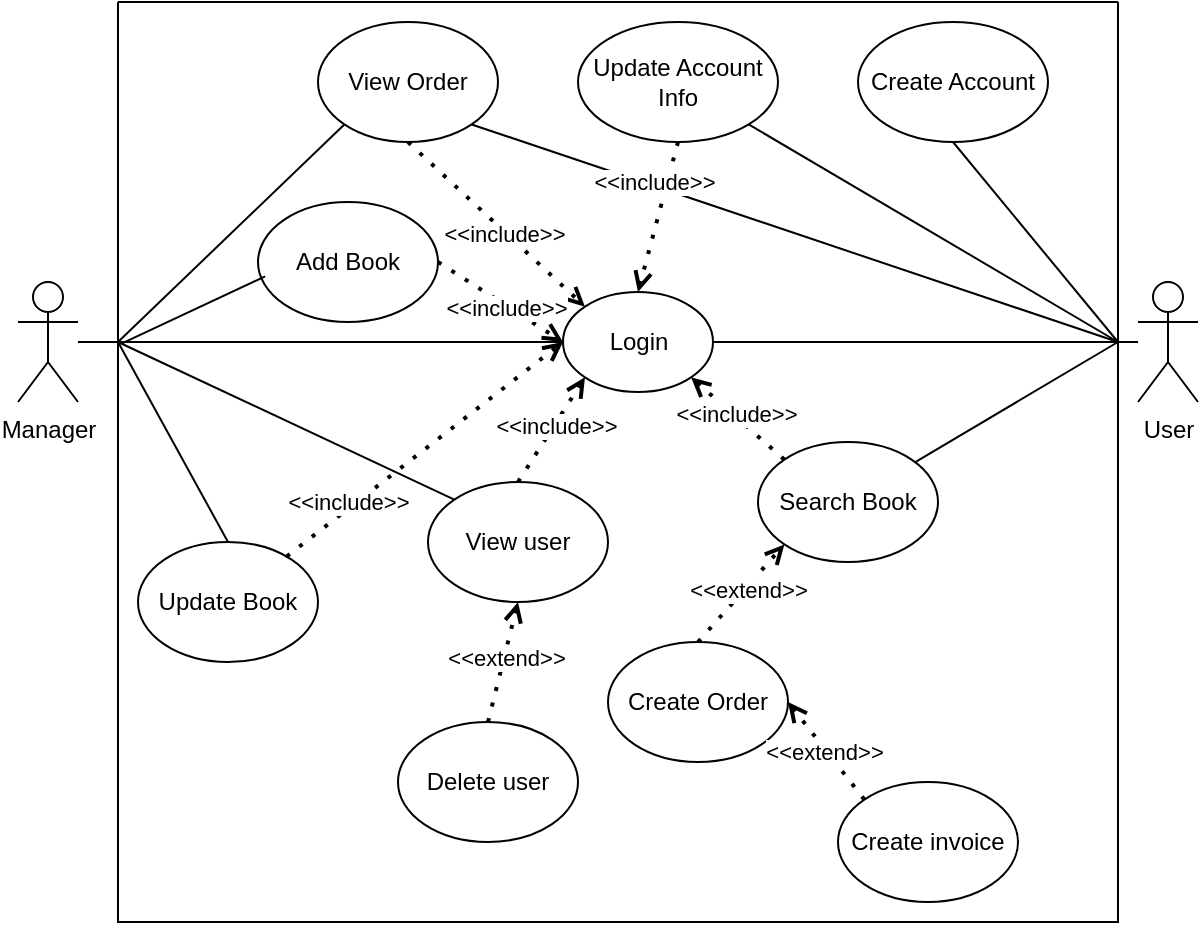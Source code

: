 <mxfile version="24.7.5">
  <diagram name="Page-1" id="2KRLVa3J6v_cJWlkK8fW">
    <mxGraphModel dx="1042" dy="577" grid="1" gridSize="10" guides="1" tooltips="1" connect="1" arrows="1" fold="1" page="1" pageScale="1" pageWidth="850" pageHeight="1100" math="0" shadow="0">
      <root>
        <mxCell id="0" />
        <mxCell id="1" parent="0" />
        <mxCell id="xT_YbA5dNsoeyGNyo72m-1" value="Manager" style="shape=umlActor;verticalLabelPosition=bottom;verticalAlign=top;html=1;outlineConnect=0;" vertex="1" parent="1">
          <mxGeometry x="130" y="240" width="30" height="60" as="geometry" />
        </mxCell>
        <mxCell id="xT_YbA5dNsoeyGNyo72m-2" value="User" style="shape=umlActor;verticalLabelPosition=bottom;verticalAlign=top;html=1;outlineConnect=0;" vertex="1" parent="1">
          <mxGeometry x="690" y="240" width="30" height="60" as="geometry" />
        </mxCell>
        <mxCell id="xT_YbA5dNsoeyGNyo72m-8" style="edgeStyle=orthogonalEdgeStyle;rounded=0;orthogonalLoop=1;jettySize=auto;html=1;endArrow=none;endFill=0;" edge="1" parent="1" source="xT_YbA5dNsoeyGNyo72m-3" target="xT_YbA5dNsoeyGNyo72m-1">
          <mxGeometry relative="1" as="geometry" />
        </mxCell>
        <mxCell id="xT_YbA5dNsoeyGNyo72m-9" style="edgeStyle=orthogonalEdgeStyle;rounded=0;orthogonalLoop=1;jettySize=auto;html=1;endArrow=none;endFill=0;" edge="1" parent="1" source="xT_YbA5dNsoeyGNyo72m-3" target="xT_YbA5dNsoeyGNyo72m-2">
          <mxGeometry relative="1" as="geometry" />
        </mxCell>
        <mxCell id="xT_YbA5dNsoeyGNyo72m-3" value="Login" style="ellipse;whiteSpace=wrap;html=1;" vertex="1" parent="1">
          <mxGeometry x="402.5" y="245" width="75" height="50" as="geometry" />
        </mxCell>
        <mxCell id="xT_YbA5dNsoeyGNyo72m-4" value="Search Book" style="ellipse;whiteSpace=wrap;html=1;" vertex="1" parent="1">
          <mxGeometry x="500" y="320" width="90" height="60" as="geometry" />
        </mxCell>
        <mxCell id="xT_YbA5dNsoeyGNyo72m-12" value="" style="endArrow=none;html=1;rounded=0;" edge="1" parent="1" target="xT_YbA5dNsoeyGNyo72m-4">
          <mxGeometry width="50" height="50" relative="1" as="geometry">
            <mxPoint x="680" y="270" as="sourcePoint" />
            <mxPoint x="700" y="220" as="targetPoint" />
          </mxGeometry>
        </mxCell>
        <mxCell id="xT_YbA5dNsoeyGNyo72m-13" value="Create Order" style="ellipse;whiteSpace=wrap;html=1;" vertex="1" parent="1">
          <mxGeometry x="425" y="420" width="90" height="60" as="geometry" />
        </mxCell>
        <mxCell id="xT_YbA5dNsoeyGNyo72m-14" value="" style="endArrow=open;dashed=1;html=1;dashPattern=1 3;strokeWidth=2;rounded=0;entryX=0;entryY=1;entryDx=0;entryDy=0;exitX=0.5;exitY=0;exitDx=0;exitDy=0;endFill=0;startArrow=none;startFill=0;" edge="1" parent="1" source="xT_YbA5dNsoeyGNyo72m-13" target="xT_YbA5dNsoeyGNyo72m-4">
          <mxGeometry width="50" height="50" relative="1" as="geometry">
            <mxPoint x="400" y="320" as="sourcePoint" />
            <mxPoint x="450" y="270" as="targetPoint" />
          </mxGeometry>
        </mxCell>
        <mxCell id="xT_YbA5dNsoeyGNyo72m-17" value="&amp;lt;&amp;lt;extend&amp;gt;&amp;gt;" style="edgeLabel;html=1;align=center;verticalAlign=middle;resizable=0;points=[];" vertex="1" connectable="0" parent="xT_YbA5dNsoeyGNyo72m-14">
          <mxGeometry x="0.088" y="-1" relative="1" as="geometry">
            <mxPoint as="offset" />
          </mxGeometry>
        </mxCell>
        <mxCell id="xT_YbA5dNsoeyGNyo72m-23" value="Create invoice" style="ellipse;whiteSpace=wrap;html=1;" vertex="1" parent="1">
          <mxGeometry x="540" y="490" width="90" height="60" as="geometry" />
        </mxCell>
        <mxCell id="xT_YbA5dNsoeyGNyo72m-24" value="" style="endArrow=open;dashed=1;html=1;dashPattern=1 3;strokeWidth=2;rounded=0;exitX=0;exitY=0;exitDx=0;exitDy=0;endFill=0;startArrow=none;startFill=0;entryX=1;entryY=0.5;entryDx=0;entryDy=0;" edge="1" parent="1" source="xT_YbA5dNsoeyGNyo72m-23" target="xT_YbA5dNsoeyGNyo72m-13">
          <mxGeometry width="50" height="50" relative="1" as="geometry">
            <mxPoint x="310" y="514.79" as="sourcePoint" />
            <mxPoint x="615" y="480" as="targetPoint" />
          </mxGeometry>
        </mxCell>
        <mxCell id="xT_YbA5dNsoeyGNyo72m-25" value="&amp;lt;&amp;lt;extend&amp;gt;&amp;gt;" style="edgeLabel;html=1;align=center;verticalAlign=middle;resizable=0;points=[];" vertex="1" connectable="0" parent="xT_YbA5dNsoeyGNyo72m-24">
          <mxGeometry x="0.088" y="-1" relative="1" as="geometry">
            <mxPoint x="-1" y="3" as="offset" />
          </mxGeometry>
        </mxCell>
        <mxCell id="xT_YbA5dNsoeyGNyo72m-27" value="Update Account Info" style="ellipse;whiteSpace=wrap;html=1;" vertex="1" parent="1">
          <mxGeometry x="410" y="110" width="100" height="60" as="geometry" />
        </mxCell>
        <mxCell id="xT_YbA5dNsoeyGNyo72m-28" value="" style="endArrow=none;html=1;rounded=0;entryX=1;entryY=1;entryDx=0;entryDy=0;" edge="1" parent="1" target="xT_YbA5dNsoeyGNyo72m-27">
          <mxGeometry width="50" height="50" relative="1" as="geometry">
            <mxPoint x="680" y="270" as="sourcePoint" />
            <mxPoint x="608" y="330" as="targetPoint" />
          </mxGeometry>
        </mxCell>
        <mxCell id="xT_YbA5dNsoeyGNyo72m-29" value="" style="endArrow=none;html=1;rounded=0;entryX=1;entryY=1;entryDx=0;entryDy=0;" edge="1" parent="1" target="xT_YbA5dNsoeyGNyo72m-6">
          <mxGeometry width="50" height="50" relative="1" as="geometry">
            <mxPoint x="680" y="270" as="sourcePoint" />
            <mxPoint x="624" y="161" as="targetPoint" />
          </mxGeometry>
        </mxCell>
        <mxCell id="xT_YbA5dNsoeyGNyo72m-30" value="" style="endArrow=none;html=1;rounded=0;entryX=0;entryY=1;entryDx=0;entryDy=0;" edge="1" parent="1" target="xT_YbA5dNsoeyGNyo72m-6">
          <mxGeometry width="50" height="50" relative="1" as="geometry">
            <mxPoint x="180" y="270" as="sourcePoint" />
            <mxPoint x="482" y="181" as="targetPoint" />
          </mxGeometry>
        </mxCell>
        <mxCell id="xT_YbA5dNsoeyGNyo72m-31" value="" style="endArrow=none;html=1;rounded=0;entryX=0;entryY=0;entryDx=0;entryDy=0;" edge="1" parent="1" target="xT_YbA5dNsoeyGNyo72m-5">
          <mxGeometry width="50" height="50" relative="1" as="geometry">
            <mxPoint x="180" y="270" as="sourcePoint" />
            <mxPoint x="418" y="181" as="targetPoint" />
          </mxGeometry>
        </mxCell>
        <mxCell id="xT_YbA5dNsoeyGNyo72m-35" value="" style="endArrow=open;dashed=1;html=1;dashPattern=1 3;strokeWidth=2;rounded=0;entryX=0;entryY=1;entryDx=0;entryDy=0;exitX=0.5;exitY=0;exitDx=0;exitDy=0;endFill=0;startArrow=none;startFill=0;" edge="1" parent="1" source="xT_YbA5dNsoeyGNyo72m-5" target="xT_YbA5dNsoeyGNyo72m-3">
          <mxGeometry width="50" height="50" relative="1" as="geometry">
            <mxPoint x="315" y="460" as="sourcePoint" />
            <mxPoint x="315" y="410" as="targetPoint" />
          </mxGeometry>
        </mxCell>
        <mxCell id="xT_YbA5dNsoeyGNyo72m-36" value="&amp;lt;&amp;lt;include&amp;gt;&amp;gt;" style="edgeLabel;html=1;align=center;verticalAlign=middle;resizable=0;points=[];" vertex="1" connectable="0" parent="xT_YbA5dNsoeyGNyo72m-35">
          <mxGeometry x="0.088" y="-1" relative="1" as="geometry">
            <mxPoint as="offset" />
          </mxGeometry>
        </mxCell>
        <mxCell id="xT_YbA5dNsoeyGNyo72m-37" value="" style="endArrow=open;dashed=1;html=1;dashPattern=1 3;strokeWidth=2;rounded=0;entryX=0;entryY=0;entryDx=0;entryDy=0;exitX=0.5;exitY=1;exitDx=0;exitDy=0;endFill=0;startArrow=none;startFill=0;" edge="1" parent="1" source="xT_YbA5dNsoeyGNyo72m-6" target="xT_YbA5dNsoeyGNyo72m-3">
          <mxGeometry width="50" height="50" relative="1" as="geometry">
            <mxPoint x="347" y="359" as="sourcePoint" />
            <mxPoint x="423" y="298" as="targetPoint" />
          </mxGeometry>
        </mxCell>
        <mxCell id="xT_YbA5dNsoeyGNyo72m-38" value="&amp;lt;&amp;lt;include&amp;gt;&amp;gt;" style="edgeLabel;html=1;align=center;verticalAlign=middle;resizable=0;points=[];" vertex="1" connectable="0" parent="xT_YbA5dNsoeyGNyo72m-37">
          <mxGeometry x="0.088" y="-1" relative="1" as="geometry">
            <mxPoint as="offset" />
          </mxGeometry>
        </mxCell>
        <mxCell id="xT_YbA5dNsoeyGNyo72m-39" value="" style="endArrow=open;dashed=1;html=1;dashPattern=1 3;strokeWidth=2;rounded=0;entryX=0.5;entryY=0;entryDx=0;entryDy=0;exitX=0.5;exitY=1;exitDx=0;exitDy=0;endFill=0;startArrow=none;startFill=0;" edge="1" parent="1" source="xT_YbA5dNsoeyGNyo72m-27" target="xT_YbA5dNsoeyGNyo72m-3">
          <mxGeometry width="50" height="50" relative="1" as="geometry">
            <mxPoint x="357" y="369" as="sourcePoint" />
            <mxPoint x="433" y="308" as="targetPoint" />
          </mxGeometry>
        </mxCell>
        <mxCell id="xT_YbA5dNsoeyGNyo72m-40" value="&amp;lt;&amp;lt;include&amp;gt;&amp;gt;" style="edgeLabel;html=1;align=center;verticalAlign=middle;resizable=0;points=[];" vertex="1" connectable="0" parent="xT_YbA5dNsoeyGNyo72m-39">
          <mxGeometry x="0.088" y="-1" relative="1" as="geometry">
            <mxPoint y="-21" as="offset" />
          </mxGeometry>
        </mxCell>
        <mxCell id="xT_YbA5dNsoeyGNyo72m-41" value="" style="endArrow=open;dashed=1;html=1;dashPattern=1 3;strokeWidth=2;rounded=0;entryX=1;entryY=1;entryDx=0;entryDy=0;exitX=0;exitY=0;exitDx=0;exitDy=0;endFill=0;startArrow=none;startFill=0;" edge="1" parent="1" source="xT_YbA5dNsoeyGNyo72m-4" target="xT_YbA5dNsoeyGNyo72m-3">
          <mxGeometry width="50" height="50" relative="1" as="geometry">
            <mxPoint x="367" y="379" as="sourcePoint" />
            <mxPoint x="443" y="318" as="targetPoint" />
          </mxGeometry>
        </mxCell>
        <mxCell id="xT_YbA5dNsoeyGNyo72m-42" value="&amp;lt;&amp;lt;include&amp;gt;&amp;gt;" style="edgeLabel;html=1;align=center;verticalAlign=middle;resizable=0;points=[];" vertex="1" connectable="0" parent="xT_YbA5dNsoeyGNyo72m-41">
          <mxGeometry x="0.088" y="-1" relative="1" as="geometry">
            <mxPoint as="offset" />
          </mxGeometry>
        </mxCell>
        <mxCell id="xT_YbA5dNsoeyGNyo72m-43" value="Create Account" style="ellipse;whiteSpace=wrap;html=1;" vertex="1" parent="1">
          <mxGeometry x="550" y="110" width="95" height="60" as="geometry" />
        </mxCell>
        <mxCell id="xT_YbA5dNsoeyGNyo72m-44" value="" style="endArrow=none;html=1;rounded=0;entryX=0.5;entryY=1;entryDx=0;entryDy=0;" edge="1" parent="1" target="xT_YbA5dNsoeyGNyo72m-43">
          <mxGeometry width="50" height="50" relative="1" as="geometry">
            <mxPoint x="680" y="270" as="sourcePoint" />
            <mxPoint x="575" y="341" as="targetPoint" />
          </mxGeometry>
        </mxCell>
        <mxCell id="xT_YbA5dNsoeyGNyo72m-46" value="" style="endArrow=none;html=1;rounded=0;entryX=0.5;entryY=0;entryDx=0;entryDy=0;" edge="1" parent="1" target="xT_YbA5dNsoeyGNyo72m-45">
          <mxGeometry width="50" height="50" relative="1" as="geometry">
            <mxPoint x="180" y="270" as="sourcePoint" />
            <mxPoint x="303" y="339" as="targetPoint" />
          </mxGeometry>
        </mxCell>
        <mxCell id="xT_YbA5dNsoeyGNyo72m-48" value="" style="endArrow=open;dashed=1;html=1;dashPattern=1 3;strokeWidth=2;rounded=0;entryX=0;entryY=0.5;entryDx=0;entryDy=0;endFill=0;startArrow=none;startFill=0;" edge="1" parent="1" source="xT_YbA5dNsoeyGNyo72m-45" target="xT_YbA5dNsoeyGNyo72m-3">
          <mxGeometry width="50" height="50" relative="1" as="geometry">
            <mxPoint x="399" y="379" as="sourcePoint" />
            <mxPoint x="424" y="298" as="targetPoint" />
          </mxGeometry>
        </mxCell>
        <mxCell id="xT_YbA5dNsoeyGNyo72m-49" value="&amp;lt;&amp;lt;include&amp;gt;&amp;gt;" style="edgeLabel;html=1;align=center;verticalAlign=middle;resizable=0;points=[];" vertex="1" connectable="0" parent="xT_YbA5dNsoeyGNyo72m-48">
          <mxGeometry x="0.088" y="-1" relative="1" as="geometry">
            <mxPoint x="-45" y="30" as="offset" />
          </mxGeometry>
        </mxCell>
        <mxCell id="xT_YbA5dNsoeyGNyo72m-50" value="" style="swimlane;startSize=0;" vertex="1" parent="1">
          <mxGeometry x="180" y="100" width="500" height="460" as="geometry" />
        </mxCell>
        <mxCell id="xT_YbA5dNsoeyGNyo72m-5" value="View user" style="ellipse;whiteSpace=wrap;html=1;" vertex="1" parent="xT_YbA5dNsoeyGNyo72m-50">
          <mxGeometry x="155" y="240" width="90" height="60" as="geometry" />
        </mxCell>
        <mxCell id="xT_YbA5dNsoeyGNyo72m-32" value="Delete user" style="ellipse;whiteSpace=wrap;html=1;" vertex="1" parent="xT_YbA5dNsoeyGNyo72m-50">
          <mxGeometry x="140" y="360" width="90" height="60" as="geometry" />
        </mxCell>
        <mxCell id="xT_YbA5dNsoeyGNyo72m-33" value="" style="endArrow=open;dashed=1;html=1;dashPattern=1 3;strokeWidth=2;rounded=0;entryX=0.5;entryY=1;entryDx=0;entryDy=0;exitX=0.5;exitY=0;exitDx=0;exitDy=0;endFill=0;startArrow=none;startFill=0;" edge="1" parent="xT_YbA5dNsoeyGNyo72m-50" source="xT_YbA5dNsoeyGNyo72m-32" target="xT_YbA5dNsoeyGNyo72m-5">
          <mxGeometry width="50" height="50" relative="1" as="geometry">
            <mxPoint x="215" y="350" as="sourcePoint" />
            <mxPoint x="215" y="300" as="targetPoint" />
          </mxGeometry>
        </mxCell>
        <mxCell id="xT_YbA5dNsoeyGNyo72m-34" value="&amp;lt;&amp;lt;extend&amp;gt;&amp;gt;" style="edgeLabel;html=1;align=center;verticalAlign=middle;resizable=0;points=[];" vertex="1" connectable="0" parent="xT_YbA5dNsoeyGNyo72m-33">
          <mxGeometry x="0.088" y="-1" relative="1" as="geometry">
            <mxPoint as="offset" />
          </mxGeometry>
        </mxCell>
        <mxCell id="xT_YbA5dNsoeyGNyo72m-52" value="Add Book" style="ellipse;whiteSpace=wrap;html=1;" vertex="1" parent="xT_YbA5dNsoeyGNyo72m-50">
          <mxGeometry x="70" y="100" width="90" height="60" as="geometry" />
        </mxCell>
        <mxCell id="xT_YbA5dNsoeyGNyo72m-45" value="Update Book" style="ellipse;whiteSpace=wrap;html=1;" vertex="1" parent="xT_YbA5dNsoeyGNyo72m-50">
          <mxGeometry x="10" y="270" width="90" height="60" as="geometry" />
        </mxCell>
        <mxCell id="xT_YbA5dNsoeyGNyo72m-47" style="edgeStyle=orthogonalEdgeStyle;rounded=0;orthogonalLoop=1;jettySize=auto;html=1;exitX=0.5;exitY=1;exitDx=0;exitDy=0;" edge="1" parent="xT_YbA5dNsoeyGNyo72m-50" source="xT_YbA5dNsoeyGNyo72m-45" target="xT_YbA5dNsoeyGNyo72m-45">
          <mxGeometry relative="1" as="geometry" />
        </mxCell>
        <mxCell id="xT_YbA5dNsoeyGNyo72m-54" value="" style="endArrow=none;html=1;rounded=0;entryX=0.04;entryY=0.62;entryDx=0;entryDy=0;entryPerimeter=0;exitX=0.004;exitY=0.371;exitDx=0;exitDy=0;exitPerimeter=0;" edge="1" parent="xT_YbA5dNsoeyGNyo72m-50" source="xT_YbA5dNsoeyGNyo72m-50" target="xT_YbA5dNsoeyGNyo72m-52">
          <mxGeometry width="50" height="50" relative="1" as="geometry">
            <mxPoint x="10" y="180" as="sourcePoint" />
            <mxPoint x="85" y="250" as="targetPoint" />
          </mxGeometry>
        </mxCell>
        <mxCell id="xT_YbA5dNsoeyGNyo72m-6" value="View Order" style="ellipse;whiteSpace=wrap;html=1;" vertex="1" parent="xT_YbA5dNsoeyGNyo72m-50">
          <mxGeometry x="100" y="10" width="90" height="60" as="geometry" />
        </mxCell>
        <mxCell id="xT_YbA5dNsoeyGNyo72m-55" value="" style="endArrow=open;dashed=1;html=1;dashPattern=1 3;strokeWidth=2;rounded=0;entryX=0;entryY=0.5;entryDx=0;entryDy=0;endFill=0;startArrow=none;startFill=0;exitX=1;exitY=0.5;exitDx=0;exitDy=0;" edge="1" parent="1" source="xT_YbA5dNsoeyGNyo72m-52" target="xT_YbA5dNsoeyGNyo72m-3">
          <mxGeometry width="50" height="50" relative="1" as="geometry">
            <mxPoint x="305" y="358" as="sourcePoint" />
            <mxPoint x="413" y="280" as="targetPoint" />
          </mxGeometry>
        </mxCell>
        <mxCell id="xT_YbA5dNsoeyGNyo72m-56" value="&amp;lt;&amp;lt;include&amp;gt;&amp;gt;" style="edgeLabel;html=1;align=center;verticalAlign=middle;resizable=0;points=[];" vertex="1" connectable="0" parent="xT_YbA5dNsoeyGNyo72m-55">
          <mxGeometry x="0.088" y="-1" relative="1" as="geometry">
            <mxPoint as="offset" />
          </mxGeometry>
        </mxCell>
      </root>
    </mxGraphModel>
  </diagram>
</mxfile>
